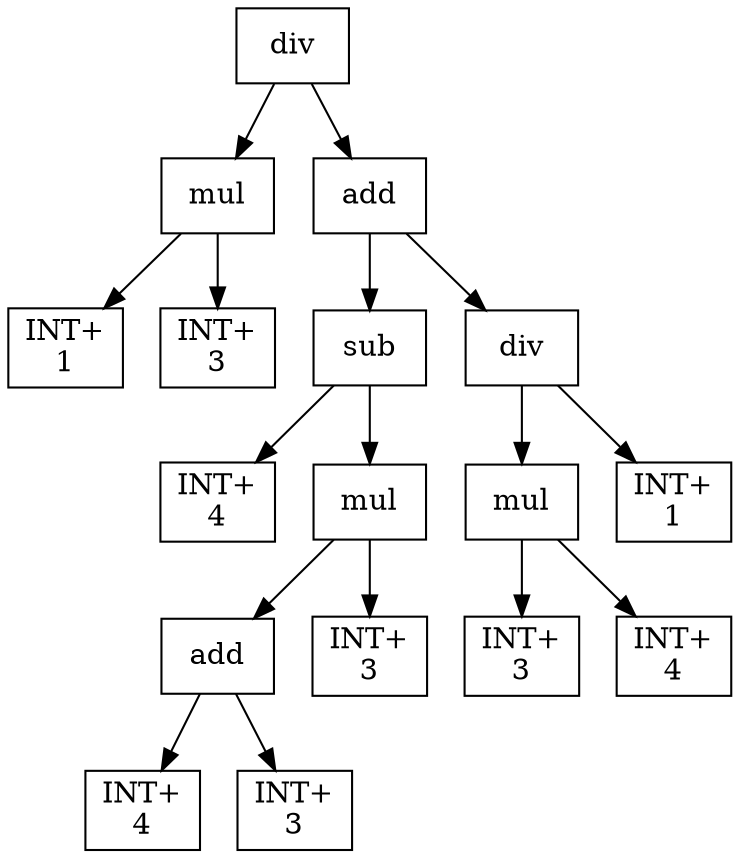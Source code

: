 digraph expr {
  node [shape=box];
  n1 [label="div"];
  n2 [label="mul"];
  n3 [label="INT+\n1"];
  n4 [label="INT+\n3"];
  n2 -> n3;
  n2 -> n4;
  n5 [label="add"];
  n6 [label="sub"];
  n7 [label="INT+\n4"];
  n8 [label="mul"];
  n9 [label="add"];
  n10 [label="INT+\n4"];
  n11 [label="INT+\n3"];
  n9 -> n10;
  n9 -> n11;
  n12 [label="INT+\n3"];
  n8 -> n9;
  n8 -> n12;
  n6 -> n7;
  n6 -> n8;
  n13 [label="div"];
  n14 [label="mul"];
  n15 [label="INT+\n3"];
  n16 [label="INT+\n4"];
  n14 -> n15;
  n14 -> n16;
  n17 [label="INT+\n1"];
  n13 -> n14;
  n13 -> n17;
  n5 -> n6;
  n5 -> n13;
  n1 -> n2;
  n1 -> n5;
}